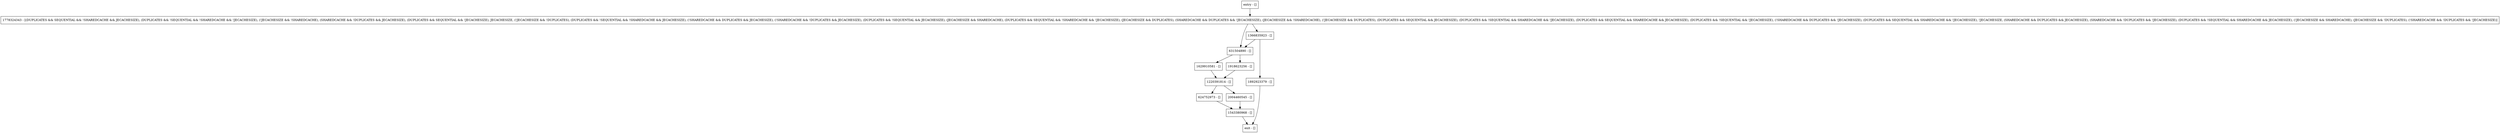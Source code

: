 digraph setKeyPrefix {
node [shape=record];
631504890 [label="631504890 - []"];
1778324343 [label="1778324343 - [(DUPLICATES && SEQUENTIAL && !SHAREDCACHE && JECACHESIZE), (DUPLICATES && !SEQUENTIAL && !SHAREDCACHE && !JECACHESIZE), (!JECACHESIZE && !SHAREDCACHE), (SHAREDCACHE && !DUPLICATES && JECACHESIZE), (DUPLICATES && SEQUENTIAL && !JECACHESIZE), JECACHESIZE, (!JECACHESIZE && !DUPLICATES), (DUPLICATES && !SEQUENTIAL && !SHAREDCACHE && JECACHESIZE), (!SHAREDCACHE && DUPLICATES && JECACHESIZE), (!SHAREDCACHE && !DUPLICATES && JECACHESIZE), (DUPLICATES && !SEQUENTIAL && JECACHESIZE), (JECACHESIZE && SHAREDCACHE), (DUPLICATES && SEQUENTIAL && !SHAREDCACHE && !JECACHESIZE), (JECACHESIZE && DUPLICATES), (SHAREDCACHE && DUPLICATES && !JECACHESIZE), (JECACHESIZE && !SHAREDCACHE), (!JECACHESIZE && DUPLICATES), (DUPLICATES && SEQUENTIAL && JECACHESIZE), (DUPLICATES && !SEQUENTIAL && SHAREDCACHE && !JECACHESIZE), (DUPLICATES && SEQUENTIAL && SHAREDCACHE && JECACHESIZE), (DUPLICATES && !SEQUENTIAL && !JECACHESIZE), (!SHAREDCACHE && DUPLICATES && !JECACHESIZE), (DUPLICATES && SEQUENTIAL && SHAREDCACHE && !JECACHESIZE), !JECACHESIZE, (SHAREDCACHE && DUPLICATES && JECACHESIZE), (SHAREDCACHE && !DUPLICATES && !JECACHESIZE), (DUPLICATES && !SEQUENTIAL && SHAREDCACHE && JECACHESIZE), (!JECACHESIZE && SHAREDCACHE), (JECACHESIZE && !DUPLICATES), (!SHAREDCACHE && !DUPLICATES && !JECACHESIZE)]"];
1892923379 [label="1892923379 - []"];
1629910581 [label="1629910581 - []"];
1918623256 [label="1918623256 - []"];
entry [label="entry - []"];
exit [label="exit - []"];
624752973 [label="624752973 - []"];
1543380968 [label="1543380968 - []"];
1366835923 [label="1366835923 - []"];
1220391814 [label="1220391814 - []"];
2004460545 [label="2004460545 - []"];
entry;
exit;
631504890 -> 1629910581;
631504890 -> 1918623256;
1778324343 -> 631504890;
1778324343 -> 1366835923;
1892923379 -> exit;
1629910581 -> 1220391814;
1918623256 -> 1220391814;
entry -> 1778324343;
624752973 -> 1543380968;
1543380968 -> exit;
1366835923 -> 631504890;
1366835923 -> 1892923379;
1220391814 -> 624752973;
1220391814 -> 2004460545;
2004460545 -> 1543380968;
}
